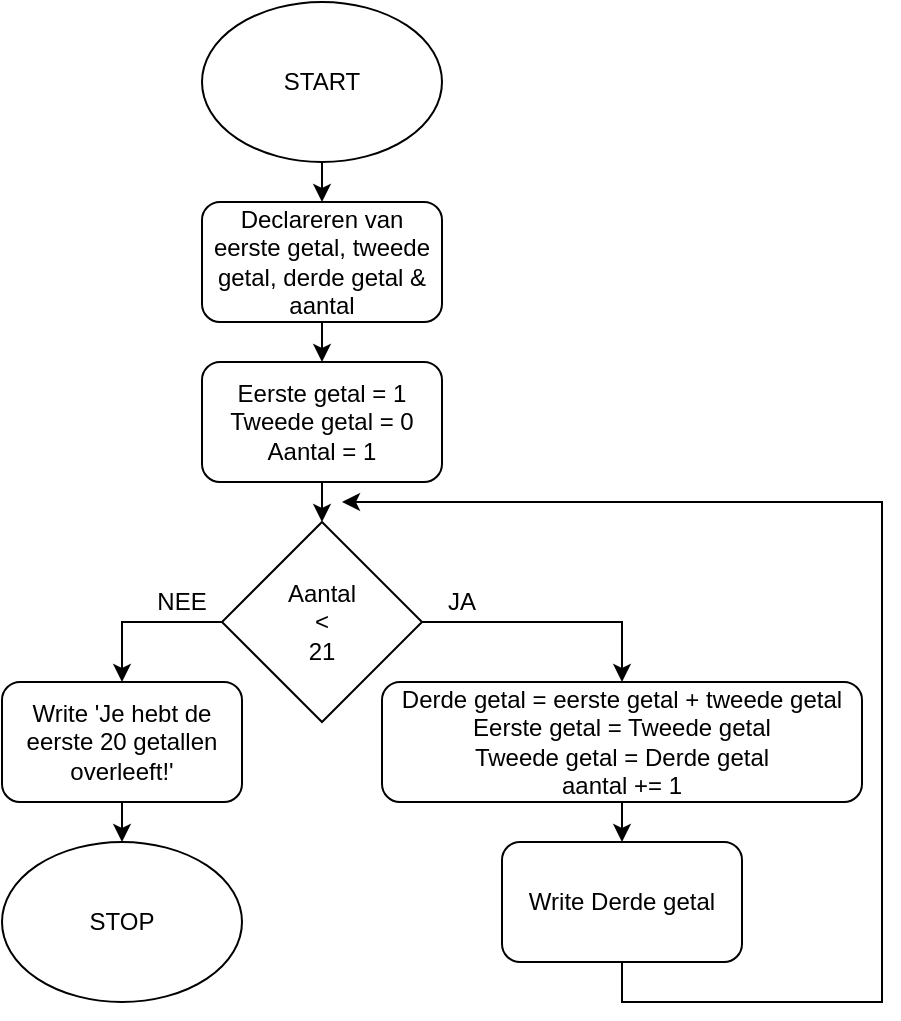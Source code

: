 <mxfile version="12.2.2" type="device" pages="1"><diagram id="XHh618dsdvQFzmDkT7nd" name="Page-1"><mxGraphModel dx="1468" dy="663" grid="1" gridSize="10" guides="1" tooltips="1" connect="1" arrows="1" fold="1" page="1" pageScale="1" pageWidth="700" pageHeight="600" math="0" shadow="0"><root><mxCell id="0"/><mxCell id="1" parent="0"/><mxCell id="8lfoDpQjpyHow0-isGzt-1" style="edgeStyle=orthogonalEdgeStyle;rounded=0;orthogonalLoop=1;jettySize=auto;html=1;exitX=0.5;exitY=1;exitDx=0;exitDy=0;entryX=0.5;entryY=0;entryDx=0;entryDy=0;" edge="1" parent="1" source="8lfoDpQjpyHow0-isGzt-2" target="8lfoDpQjpyHow0-isGzt-4"><mxGeometry relative="1" as="geometry"/></mxCell><mxCell id="8lfoDpQjpyHow0-isGzt-2" value="START" style="ellipse;whiteSpace=wrap;html=1;" vertex="1" parent="1"><mxGeometry x="300" y="30" width="120" height="80" as="geometry"/></mxCell><mxCell id="8lfoDpQjpyHow0-isGzt-3" style="edgeStyle=orthogonalEdgeStyle;rounded=0;orthogonalLoop=1;jettySize=auto;html=1;exitX=0.5;exitY=1;exitDx=0;exitDy=0;entryX=0.5;entryY=0;entryDx=0;entryDy=0;" edge="1" parent="1" source="8lfoDpQjpyHow0-isGzt-4" target="8lfoDpQjpyHow0-isGzt-6"><mxGeometry relative="1" as="geometry"/></mxCell><mxCell id="8lfoDpQjpyHow0-isGzt-4" value="Declareren van eerste getal, tweede getal, derde getal &amp;amp; aantal" style="rounded=1;whiteSpace=wrap;html=1;" vertex="1" parent="1"><mxGeometry x="300" y="130" width="120" height="60" as="geometry"/></mxCell><mxCell id="8lfoDpQjpyHow0-isGzt-5" style="edgeStyle=orthogonalEdgeStyle;rounded=0;orthogonalLoop=1;jettySize=auto;html=1;exitX=0.5;exitY=1;exitDx=0;exitDy=0;entryX=0.5;entryY=0;entryDx=0;entryDy=0;" edge="1" parent="1" source="8lfoDpQjpyHow0-isGzt-6" target="8lfoDpQjpyHow0-isGzt-9"><mxGeometry relative="1" as="geometry"/></mxCell><mxCell id="8lfoDpQjpyHow0-isGzt-6" value="Eerste getal = 1&lt;br&gt;Tweede getal = 0&lt;br&gt;Aantal = 1" style="rounded=1;whiteSpace=wrap;html=1;" vertex="1" parent="1"><mxGeometry x="300" y="210" width="120" height="60" as="geometry"/></mxCell><mxCell id="8lfoDpQjpyHow0-isGzt-8" style="edgeStyle=orthogonalEdgeStyle;rounded=0;orthogonalLoop=1;jettySize=auto;html=1;exitX=1;exitY=0.5;exitDx=0;exitDy=0;" edge="1" parent="1" source="8lfoDpQjpyHow0-isGzt-9" target="8lfoDpQjpyHow0-isGzt-13"><mxGeometry relative="1" as="geometry"/></mxCell><mxCell id="8lfoDpQjpyHow0-isGzt-21" style="edgeStyle=orthogonalEdgeStyle;rounded=0;orthogonalLoop=1;jettySize=auto;html=1;exitX=0;exitY=0.5;exitDx=0;exitDy=0;" edge="1" parent="1" source="8lfoDpQjpyHow0-isGzt-9" target="8lfoDpQjpyHow0-isGzt-19"><mxGeometry relative="1" as="geometry"/></mxCell><mxCell id="8lfoDpQjpyHow0-isGzt-9" value="Aantal&lt;br&gt;&amp;lt;&lt;br&gt;21" style="rhombus;whiteSpace=wrap;html=1;" vertex="1" parent="1"><mxGeometry x="310" y="290" width="100" height="100" as="geometry"/></mxCell><mxCell id="8lfoDpQjpyHow0-isGzt-23" style="edgeStyle=orthogonalEdgeStyle;rounded=0;orthogonalLoop=1;jettySize=auto;html=1;exitX=0.5;exitY=1;exitDx=0;exitDy=0;entryX=0.5;entryY=0;entryDx=0;entryDy=0;" edge="1" parent="1" source="8lfoDpQjpyHow0-isGzt-13" target="8lfoDpQjpyHow0-isGzt-22"><mxGeometry relative="1" as="geometry"/></mxCell><mxCell id="8lfoDpQjpyHow0-isGzt-13" value="Derde getal = eerste getal + tweede getal&lt;br&gt;Eerste getal = Tweede getal&lt;br&gt;Tweede getal = Derde getal&lt;br&gt;aantal += 1" style="rounded=1;whiteSpace=wrap;html=1;" vertex="1" parent="1"><mxGeometry x="390" y="370" width="240" height="60" as="geometry"/></mxCell><mxCell id="8lfoDpQjpyHow0-isGzt-15" value="JA" style="text;html=1;strokeColor=none;fillColor=none;align=center;verticalAlign=middle;whiteSpace=wrap;rounded=0;" vertex="1" parent="1"><mxGeometry x="410" y="320" width="40" height="20" as="geometry"/></mxCell><mxCell id="8lfoDpQjpyHow0-isGzt-16" value="NEE" style="text;html=1;strokeColor=none;fillColor=none;align=center;verticalAlign=middle;whiteSpace=wrap;rounded=0;" vertex="1" parent="1"><mxGeometry x="270" y="320" width="40" height="20" as="geometry"/></mxCell><mxCell id="8lfoDpQjpyHow0-isGzt-18" style="edgeStyle=orthogonalEdgeStyle;rounded=0;orthogonalLoop=1;jettySize=auto;html=1;exitX=0.5;exitY=1;exitDx=0;exitDy=0;entryX=0.5;entryY=0;entryDx=0;entryDy=0;" edge="1" parent="1" source="8lfoDpQjpyHow0-isGzt-19" target="8lfoDpQjpyHow0-isGzt-20"><mxGeometry relative="1" as="geometry"/></mxCell><mxCell id="8lfoDpQjpyHow0-isGzt-19" value="Write 'Je hebt de eerste 20 getallen overleeft!'" style="rounded=1;whiteSpace=wrap;html=1;" vertex="1" parent="1"><mxGeometry x="200" y="370" width="120" height="60" as="geometry"/></mxCell><mxCell id="8lfoDpQjpyHow0-isGzt-20" value="STOP" style="ellipse;whiteSpace=wrap;html=1;" vertex="1" parent="1"><mxGeometry x="200" y="450" width="120" height="80" as="geometry"/></mxCell><mxCell id="8lfoDpQjpyHow0-isGzt-24" style="edgeStyle=orthogonalEdgeStyle;rounded=0;orthogonalLoop=1;jettySize=auto;html=1;exitX=0.5;exitY=1;exitDx=0;exitDy=0;" edge="1" parent="1" source="8lfoDpQjpyHow0-isGzt-22"><mxGeometry relative="1" as="geometry"><mxPoint x="370" y="280" as="targetPoint"/><Array as="points"><mxPoint x="510" y="530"/><mxPoint x="640" y="530"/><mxPoint x="640" y="280"/></Array></mxGeometry></mxCell><mxCell id="8lfoDpQjpyHow0-isGzt-22" value="Write Derde getal" style="rounded=1;whiteSpace=wrap;html=1;" vertex="1" parent="1"><mxGeometry x="450" y="450" width="120" height="60" as="geometry"/></mxCell></root></mxGraphModel></diagram></mxfile>